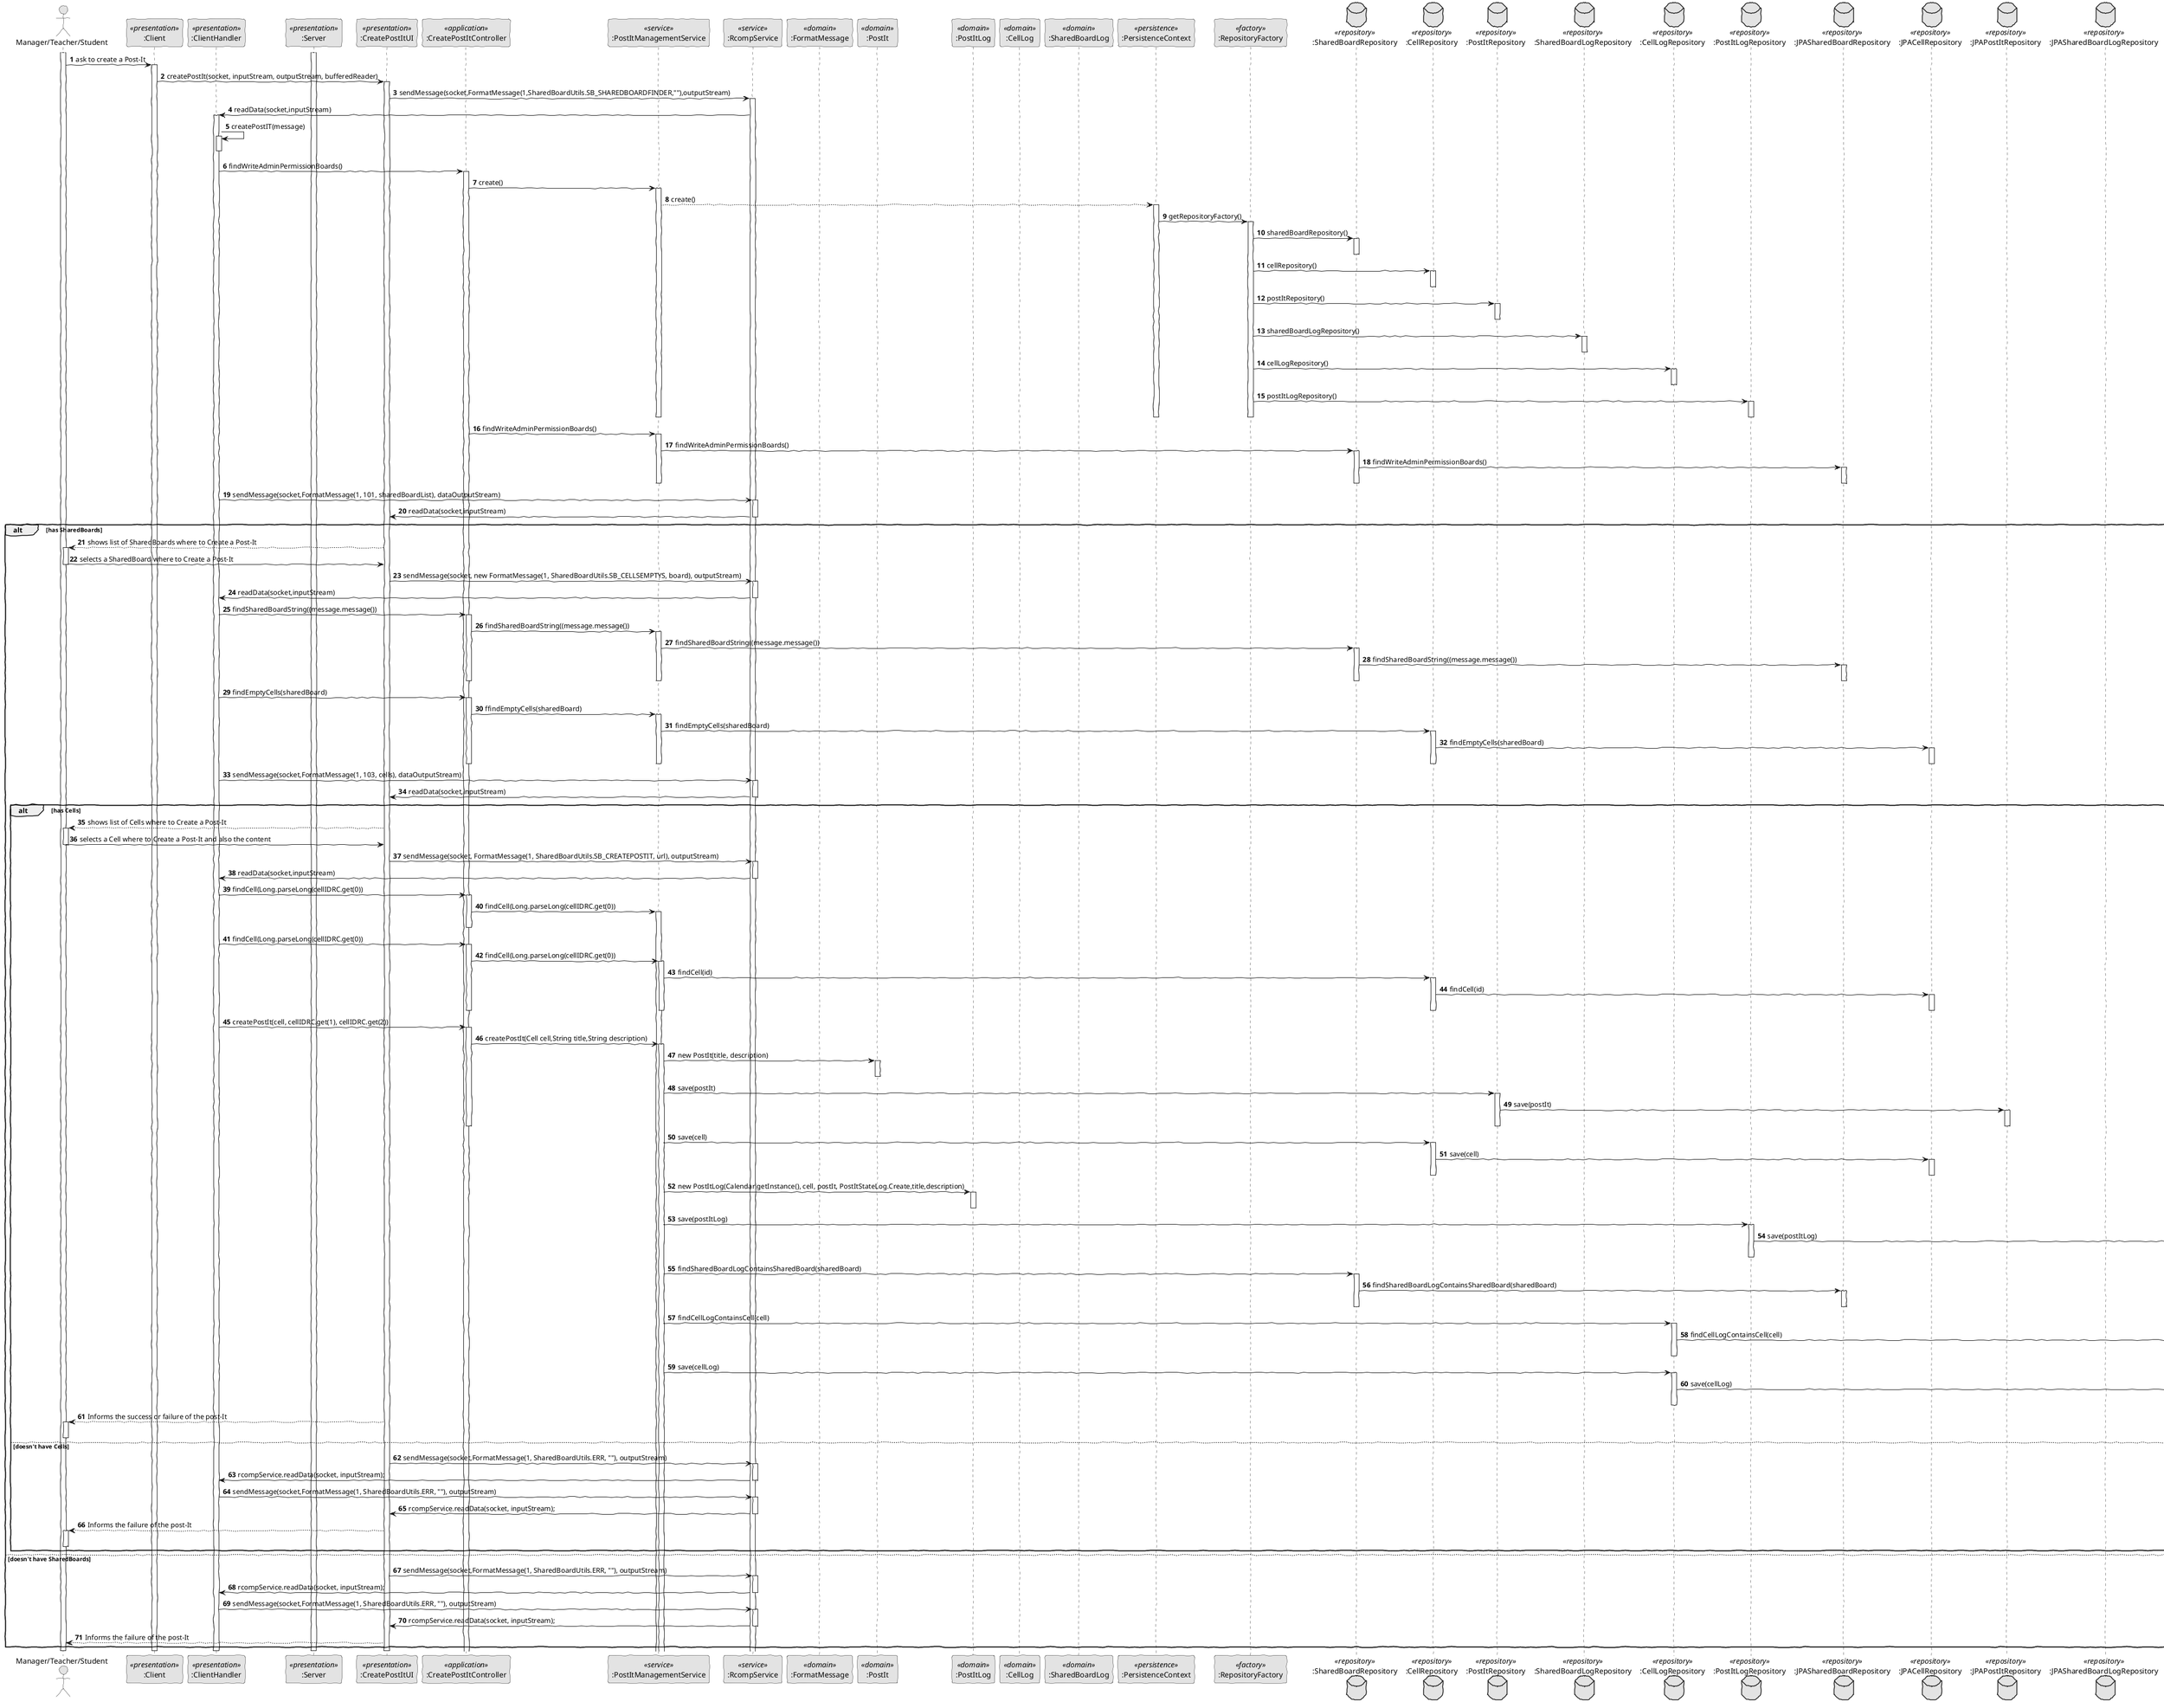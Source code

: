     @startuml
    'http://plantuml.com/skinparam.html
    autonumber
    skinparam handwritten true
    skinparam monochrome true
    skinparam packageStyle rect
    skinparam defaultFontName FG Virgil
    skinparam shadowing false

    actor "Manager/Teacher/Student" as Manager

    participant ":Client" as Client <<presentation>>
    participant ":ClientHandler" as ClientHandler <<presentation>>
    participant ":Server" as Server <<presentation>>

    participant ":CreatePostItUI" as UI <<presentation>>
    participant ":CreatePostItController" as Controller <<application>>
    participant ":PostItManagementService" as PostItManagementService <<service>>
    participant ":RcompService" as RcompService <<service>>

    participant ":FormatMessage" as FormatMessage <<domain>>
    participant ":PostIt" as PostIt <<domain>>
    participant ":PostItLog" as PostItLog <<domain>>
    participant ":CellLog" as CellLog <<domain>>
    participant ":SharedBoardLog" as SharedBoardLog <<domain>>

    participant ":PersistenceContext" as Persistence <<persistence>>
    participant ":RepositoryFactory" as RepositoryFactory <<factory>>


    database ":SharedBoardRepository" as SharedBoardRepository <<repository>>
    database ":CellRepository" as CellRepository <<repository>>
    database ":PostItRepository" as PostItRepository <<repository>>
    database ":SharedBoardLogRepository" as SharedBoardLogRepository <<repository>>
    database ":CellLogRepository" as CellLogRepository <<repository>>
    database ":PostItLogRepository" as PostItLogRepository <<repository>>

    database ":JPASharedBoardRepository" as JPASharedBoardRepository <<repository>>
    database ":JPACellRepository" as JPACellRepository <<repository>>
    database ":JPAPostItRepository" as JPAPostItRepository <<repository>>
    database ":JPASharedBoardLogRepository" as JPASharedBoardLogRepository <<repository>>
    database ":JPACellLogRepository" as JPACellLogRepository <<repository>>
    database ":JPAPostItLogRepository" as JPAPostItLogRepository <<repository>>
    activate Server
    activate Manager

    Manager -> Client: ask to create a Post-It
    activate Client

    Client -> UI: createPostIt(socket, inputStream, outputStream, bufferedReader)
    activate UI
    UI -> RcompService: sendMessage(socket,FormatMessage(1,SharedBoardUtils.SB_SHAREDBOARDFINDER,""),outputStream)
    activate RcompService
    RcompService -> ClientHandler: readData(socket,inputStream)
    activate ClientHandler
    ClientHandler -> ClientHandler:  createPostIT(message)
    activate ClientHandler
    deactivate ClientHandler

    ClientHandler -> Controller:  findWriteAdminPermissionBoards()
    activate Controller
    Controller -> PostItManagementService:  create()
    activate PostItManagementService
    PostItManagementService --> Persistence: create()
    activate Persistence

    Persistence -> RepositoryFactory: getRepositoryFactory()
    activate RepositoryFactory

    RepositoryFactory->SharedBoardRepository : sharedBoardRepository()
    activate SharedBoardRepository
    deactivate SharedBoardRepository
    RepositoryFactory->CellRepository: cellRepository()
    activate CellRepository
    deactivate CellRepository
    RepositoryFactory->PostItRepository: postItRepository()
    activate PostItRepository
    deactivate PostItRepository
    RepositoryFactory->SharedBoardLogRepository: sharedBoardLogRepository()
    activate SharedBoardLogRepository
    deactivate SharedBoardLogRepository
    RepositoryFactory->CellLogRepository: cellLogRepository()
    activate CellLogRepository
    deactivate CellLogRepository
    RepositoryFactory->PostItLogRepository: postItLogRepository()
    activate PostItLogRepository
    deactivate PostItLogRepository

    deactivate RepositoryFactory
    deactivate Persistence
    deactivate PostItManagementService

    Controller -> PostItManagementService:  findWriteAdminPermissionBoards()
    activate PostItManagementService

    PostItManagementService -> SharedBoardRepository:  findWriteAdminPermissionBoards()
    activate SharedBoardRepository

    SharedBoardRepository -> JPASharedBoardRepository:  findWriteAdminPermissionBoards()
    activate JPASharedBoardRepository
    deactivate JPASharedBoardRepository

    deactivate SharedBoardRepository
    deactivate PostItManagementService

    ClientHandler -> RcompService: sendMessage(socket,FormatMessage(1, 101, sharedBoardList), dataOutputStream)
    activate RcompService
    RcompService -> UI: readData(socket,inputStream)
    deactivate RcompService
    alt has SharedBoards
    UI --> Manager :shows list of SharedBoards where to Create a Post-It
    activate Manager
    Manager -> UI : selects a SharedBoard where to Create a Post-It
    deactivate Manager

    UI -> RcompService: sendMessage(socket, new FormatMessage(1, SharedBoardUtils.SB_CELLSEMPTYS, board), outputStream)
    activate RcompService
    RcompService -> ClientHandler: readData(socket,inputStream)
    deactivate RcompService

    ClientHandler -> Controller:  findSharedBoardString((message.message())
    activate Controller
    Controller -> PostItManagementService:  findSharedBoardString((message.message())

    activate PostItManagementService
    PostItManagementService -> SharedBoardRepository:  findSharedBoardString((message.message())

    activate SharedBoardRepository
    SharedBoardRepository -> JPASharedBoardRepository:  findSharedBoardString((message.message())
    activate JPASharedBoardRepository
    deactivate JPASharedBoardRepository

    deactivate SharedBoardRepository
    deactivate PostItManagementService
    deactivate Controller

    ClientHandler -> Controller:  findEmptyCells(sharedBoard)
    activate Controller

    Controller -> PostItManagementService:  ffindEmptyCells(sharedBoard)
    activate PostItManagementService

    PostItManagementService -> CellRepository:  findEmptyCells(sharedBoard)
    activate CellRepository

    CellRepository -> JPACellRepository: findEmptyCells(sharedBoard)
    activate JPACellRepository
    deactivate JPACellRepository

    deactivate CellRepository
    deactivate PostItManagementService
    deactivate Controller

    ClientHandler -> RcompService: sendMessage(socket,FormatMessage(1, 103, cells), dataOutputStream)
    activate RcompService
    RcompService -> UI: readData(socket,inputStream)
    deactivate RcompService

    alt has Cells

    UI --> Manager : shows list of Cells where to Create a Post-It
    activate Manager
    Manager -> UI : selects a Cell where to Create a Post-It and also the content
    deactivate Manager
    UI -> RcompService: sendMessage(socket, FormatMessage(1, SharedBoardUtils.SB_CREATEPOSTIT, url), outputStream)
    activate RcompService
    RcompService -> ClientHandler: readData(socket,inputStream)
    deactivate RcompService
    ClientHandler -> Controller: findCell(Long.parseLong(cellIDRC.get(0))
    activate Controller
    Controller -> PostItManagementService: findCell(Long.parseLong(cellIDRC.get(0))
    activate PostItManagementService
    deactivate Controller
    ClientHandler -> Controller: findCell(Long.parseLong(cellIDRC.get(0))
    activate Controller
    Controller -> PostItManagementService: findCell(Long.parseLong(cellIDRC.get(0))
    activate PostItManagementService
    PostItManagementService -> CellRepository: findCell(id)
    activate CellRepository

    CellRepository -> JPACellRepository: findCell(id)
    activate JPACellRepository
    deactivate JPACellRepository

    deactivate CellRepository
    deactivate PostItManagementService
    deactivate Controller


        ClientHandler -> Controller: createPostIt(cell, cellIDRC.get(1), cellIDRC.get(2))
        activate Controller

        Controller -> PostItManagementService: createPostIt(Cell cell,String title,String description)
        activate PostItManagementService

        PostItManagementService -> PostIt: new PostIt(title, description)
        activate PostIt
        deactivate PostIt
        PostItManagementService -> PostItRepository:  save(postIt)
        activate PostItRepository

        PostItRepository -> JPAPostItRepository: save(postIt)
        activate JPAPostItRepository
        deactivate JPAPostItRepository

        deactivate PostItRepository
        deactivate Controller


        PostItManagementService -> CellRepository:  save(cell)
        activate CellRepository

        CellRepository -> JPACellRepository: save(cell)
        activate JPACellRepository
        deactivate JPACellRepository

        deactivate CellRepository

        PostItManagementService -> PostItLog:  new PostItLog(Calendar.getInstance(), cell, postIt, PostItStateLog.Create,title,description)
        activate PostItLog
        deactivate PostItLog
        PostItManagementService -> PostItLogRepository:  save(postItLog)
        activate PostItLogRepository

        PostItLogRepository -> JPAPostItLogRepository: save(postItLog)
        activate JPAPostItLogRepository
        deactivate JPAPostItLogRepository

        deactivate PostItLogRepository


        PostItManagementService -> SharedBoardRepository:  findSharedBoardLogContainsSharedBoard(sharedBoard)
        activate SharedBoardRepository
        SharedBoardRepository -> JPASharedBoardRepository: findSharedBoardLogContainsSharedBoard(sharedBoard)
        activate JPASharedBoardRepository
        deactivate JPASharedBoardRepository

        deactivate SharedBoardRepository

        PostItManagementService -> CellLogRepository:findCellLogContainsCell(cell)
        activate CellLogRepository

        CellLogRepository -> JPACellLogRepository:findCellLogContainsCell(cell)
        activate JPACellLogRepository
        deactivate JPACellLogRepository

        deactivate CellLogRepository



        PostItManagementService -> CellLogRepository:save(cellLog)
        activate CellLogRepository
        CellLogRepository -> JPACellLogRepository:save(cellLog)
        activate JPACellLogRepository
        deactivate JPACellLogRepository

        deactivate CellLogRepository

        UI --> Manager : Informs the success or failure of the post-It
        activate Manager
        deactivate Manager
else doesn't have Cells
        UI -> RcompService: sendMessage(socket,FormatMessage(1, SharedBoardUtils.ERR, ""), outputStream)
        activate RcompService
        RcompService -> ClientHandler: rcompService.readData(socket, inputStream);
        deactivate RcompService
        ClientHandler -> RcompService: sendMessage(socket,FormatMessage(1, SharedBoardUtils.ERR, ""), outputStream)
        activate RcompService
        RcompService -> UI: rcompService.readData(socket, inputStream);
        deactivate RcompService
        UI --> Manager : Informs the failure of the post-It
        activate Manager
        deactivate Manager

end
else doesn't have SharedBoards
           UI -> RcompService: sendMessage(socket,FormatMessage(1, SharedBoardUtils.ERR, ""), outputStream)
           activate RcompService
           RcompService -> ClientHandler: rcompService.readData(socket, inputStream);
           deactivate RcompService

           ClientHandler -> RcompService: sendMessage(socket,FormatMessage(1, SharedBoardUtils.ERR, ""), outputStream)
           activate RcompService
           RcompService -> UI: rcompService.readData(socket, inputStream);
           deactivate RcompService
           UI --> Manager : Informs the failure of the post-It

end
deactivate UI
deactivate ClientHandler
deactivate Client
deactivate Manager
deactivate Server
@enduml